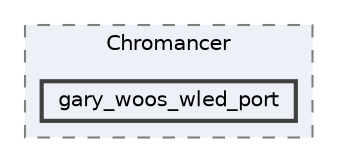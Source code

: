 digraph "/home/runner/work/FastLED/FastLED/examples/Chromancer/gary_woos_wled_port"
{
 // LATEX_PDF_SIZE
  bgcolor="transparent";
  edge [fontname=Helvetica,fontsize=10,labelfontname=Helvetica,labelfontsize=10];
  node [fontname=Helvetica,fontsize=10,shape=box,height=0.2,width=0.4];
  compound=true
  subgraph clusterdir_63a7680d6f3f38816504e5ce30b76a13 {
    graph [ bgcolor="#edf0f7", pencolor="grey50", label="Chromancer", fontname=Helvetica,fontsize=10 style="filled,dashed", URL="dir_63a7680d6f3f38816504e5ce30b76a13.html",tooltip=""]
  dir_c988aea114bf474e0d8bb7185f9495bb [label="gary_woos_wled_port", fillcolor="#edf0f7", color="grey25", style="filled,bold", URL="dir_c988aea114bf474e0d8bb7185f9495bb.html",tooltip=""];
  }
}
